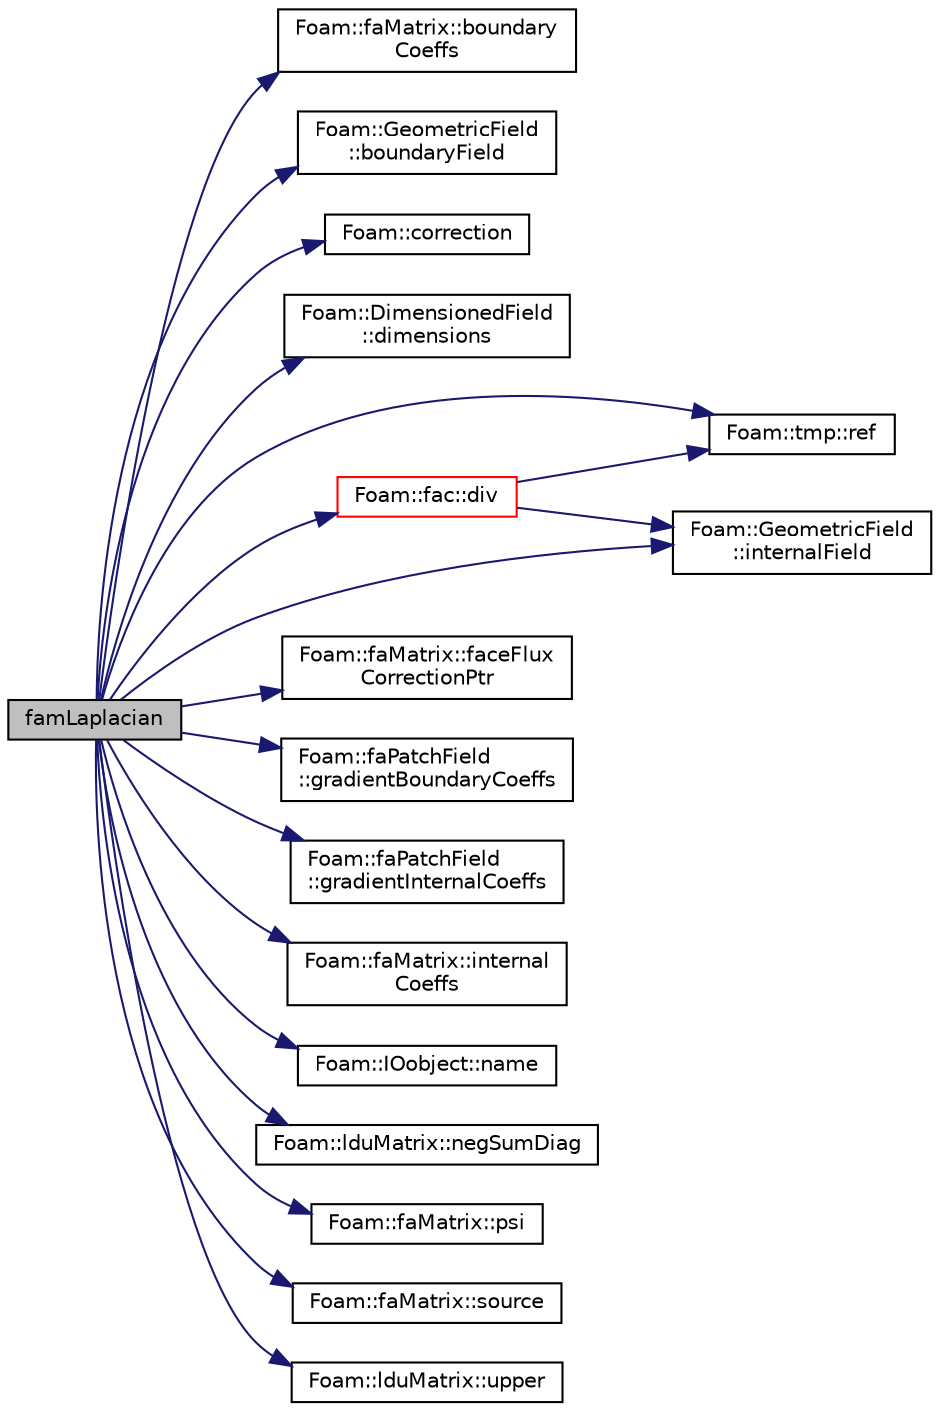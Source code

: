 digraph "famLaplacian"
{
  bgcolor="transparent";
  edge [fontname="Helvetica",fontsize="10",labelfontname="Helvetica",labelfontsize="10"];
  node [fontname="Helvetica",fontsize="10",shape=record];
  rankdir="LR";
  Node1 [label="famLaplacian",height=0.2,width=0.4,color="black", fillcolor="grey75", style="filled" fontcolor="black"];
  Node1 -> Node2 [color="midnightblue",fontsize="10",style="solid",fontname="Helvetica"];
  Node2 [label="Foam::faMatrix::boundary\lCoeffs",height=0.2,width=0.4,color="black",URL="$classFoam_1_1faMatrix.html#a7afb1e50a188e5984f79504d63486d71",tooltip="faBoundary scalar field containing pseudo-matrix coeffs "];
  Node1 -> Node3 [color="midnightblue",fontsize="10",style="solid",fontname="Helvetica"];
  Node3 [label="Foam::GeometricField\l::boundaryField",height=0.2,width=0.4,color="black",URL="$classFoam_1_1GeometricField.html#a6987ef31fb532d0fc43c84eca14fe558",tooltip="Return const-reference to the boundary field. "];
  Node1 -> Node4 [color="midnightblue",fontsize="10",style="solid",fontname="Helvetica"];
  Node4 [label="Foam::correction",height=0.2,width=0.4,color="black",URL="$namespaceFoam.html#aa5166e83cc970d681cdb0246482047e8",tooltip="Return the correction form of the given matrix. "];
  Node1 -> Node5 [color="midnightblue",fontsize="10",style="solid",fontname="Helvetica"];
  Node5 [label="Foam::DimensionedField\l::dimensions",height=0.2,width=0.4,color="black",URL="$classFoam_1_1DimensionedField.html#a6098093e7de06370342a85cfae8b31f5",tooltip="Return dimensions. "];
  Node1 -> Node6 [color="midnightblue",fontsize="10",style="solid",fontname="Helvetica"];
  Node6 [label="Foam::fac::div",height=0.2,width=0.4,color="red",URL="$namespaceFoam_1_1fac.html#a7f47cf8d21bf98bf234866e4efeab057"];
  Node6 -> Node7 [color="midnightblue",fontsize="10",style="solid",fontname="Helvetica"];
  Node7 [label="Foam::tmp::ref",height=0.2,width=0.4,color="black",URL="$classFoam_1_1tmp.html#af16202cc9b8e931206cfceb8d9779bb2",tooltip="Return non-const reference to the contents of a non-null managed pointer. "];
  Node6 -> Node8 [color="midnightblue",fontsize="10",style="solid",fontname="Helvetica"];
  Node8 [label="Foam::GeometricField\l::internalField",height=0.2,width=0.4,color="black",URL="$classFoam_1_1GeometricField.html#a6d8f4c566820e3023e2e9c616a6a0093",tooltip="Return a const-reference to the dimensioned internal field. "];
  Node1 -> Node9 [color="midnightblue",fontsize="10",style="solid",fontname="Helvetica"];
  Node9 [label="Foam::faMatrix::faceFlux\lCorrectionPtr",height=0.2,width=0.4,color="black",URL="$classFoam_1_1faMatrix.html#a31e1db8bbb9317782cb5df5a7bcd2019",tooltip="Return pointer to face-flux non-orthogonal correction field. "];
  Node1 -> Node10 [color="midnightblue",fontsize="10",style="solid",fontname="Helvetica"];
  Node10 [label="Foam::faPatchField\l::gradientBoundaryCoeffs",height=0.2,width=0.4,color="black",URL="$classFoam_1_1faPatchField.html#ac8b62beb35da92f57c686d9d7997ebcd",tooltip="Return the matrix source coefficients corresponding to the. "];
  Node1 -> Node11 [color="midnightblue",fontsize="10",style="solid",fontname="Helvetica"];
  Node11 [label="Foam::faPatchField\l::gradientInternalCoeffs",height=0.2,width=0.4,color="black",URL="$classFoam_1_1faPatchField.html#a824eb17afcc38ad17a146e8e18ffde22",tooltip="Return the matrix diagonal coefficients corresponding to the. "];
  Node1 -> Node12 [color="midnightblue",fontsize="10",style="solid",fontname="Helvetica"];
  Node12 [label="Foam::faMatrix::internal\lCoeffs",height=0.2,width=0.4,color="black",URL="$classFoam_1_1faMatrix.html#a70f63c0b305ac3c1b02423e6e5d28115",tooltip="faBoundary scalar field containing pseudo-matrix coeffs "];
  Node1 -> Node8 [color="midnightblue",fontsize="10",style="solid",fontname="Helvetica"];
  Node1 -> Node13 [color="midnightblue",fontsize="10",style="solid",fontname="Helvetica"];
  Node13 [label="Foam::IOobject::name",height=0.2,width=0.4,color="black",URL="$classFoam_1_1IOobject.html#a6d60057c26042eaf7fa1b3b6fb07b582",tooltip="Return name. "];
  Node1 -> Node14 [color="midnightblue",fontsize="10",style="solid",fontname="Helvetica"];
  Node14 [label="Foam::lduMatrix::negSumDiag",height=0.2,width=0.4,color="black",URL="$classFoam_1_1lduMatrix.html#a7ad351a572b04686613ec1f9650ad95c"];
  Node1 -> Node15 [color="midnightblue",fontsize="10",style="solid",fontname="Helvetica"];
  Node15 [label="Foam::faMatrix::psi",height=0.2,width=0.4,color="black",URL="$classFoam_1_1faMatrix.html#af5b2cc1a6a8e48f2175a813fe85696f3"];
  Node1 -> Node7 [color="midnightblue",fontsize="10",style="solid",fontname="Helvetica"];
  Node1 -> Node16 [color="midnightblue",fontsize="10",style="solid",fontname="Helvetica"];
  Node16 [label="Foam::faMatrix::source",height=0.2,width=0.4,color="black",URL="$classFoam_1_1faMatrix.html#a4c49d61a0e11bbdadf6646dbe3740560"];
  Node1 -> Node17 [color="midnightblue",fontsize="10",style="solid",fontname="Helvetica"];
  Node17 [label="Foam::lduMatrix::upper",height=0.2,width=0.4,color="black",URL="$classFoam_1_1lduMatrix.html#a11672a767f497e24dce3ff31da13d9d0"];
}
